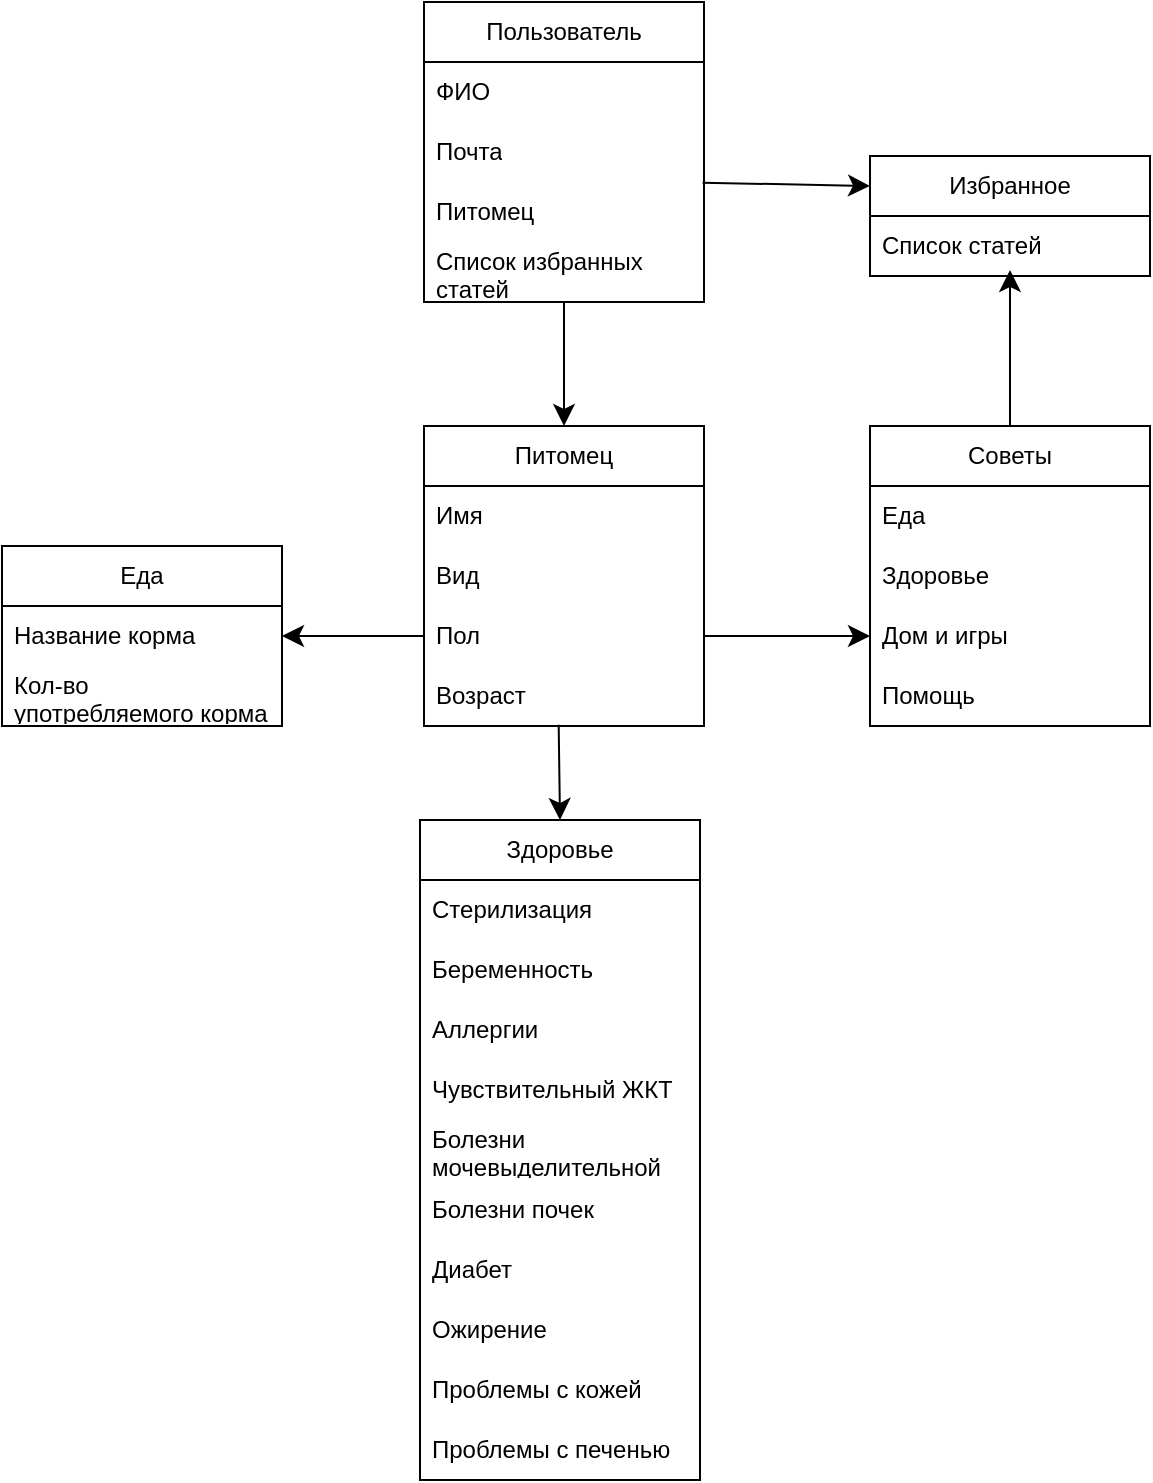 <mxfile version="24.2.8" type="device">
  <diagram name="Страница — 1" id="jXBaQu18FqlTyVCdQbNO">
    <mxGraphModel dx="2345" dy="1525" grid="0" gridSize="10" guides="1" tooltips="1" connect="1" arrows="1" fold="1" page="0" pageScale="1" pageWidth="827" pageHeight="1169" math="0" shadow="0">
      <root>
        <mxCell id="0" />
        <mxCell id="1" parent="0" />
        <mxCell id="-bMMk9VD8o9dNPGf_lMa-10" value="Избранное" style="swimlane;fontStyle=0;childLayout=stackLayout;horizontal=1;startSize=30;horizontalStack=0;resizeParent=1;resizeParentMax=0;resizeLast=0;collapsible=1;marginBottom=0;whiteSpace=wrap;html=1;" vertex="1" parent="1">
          <mxGeometry x="565" y="-136" width="140" height="60" as="geometry" />
        </mxCell>
        <mxCell id="-bMMk9VD8o9dNPGf_lMa-11" value="Список статей" style="text;strokeColor=none;fillColor=none;align=left;verticalAlign=middle;spacingLeft=4;spacingRight=4;overflow=hidden;points=[[0,0.5],[1,0.5]];portConstraint=eastwest;rotatable=0;whiteSpace=wrap;html=1;" vertex="1" parent="-bMMk9VD8o9dNPGf_lMa-10">
          <mxGeometry y="30" width="140" height="30" as="geometry" />
        </mxCell>
        <mxCell id="fWECQY3VsTWWgF4qNP5h-1" value="Питомец" style="swimlane;fontStyle=0;childLayout=stackLayout;horizontal=1;startSize=30;horizontalStack=0;resizeParent=1;resizeParentMax=0;resizeLast=0;collapsible=1;marginBottom=0;whiteSpace=wrap;html=1;" parent="1" vertex="1">
          <mxGeometry x="342" y="-1" width="140" height="150" as="geometry" />
        </mxCell>
        <mxCell id="fWECQY3VsTWWgF4qNP5h-2" value="Имя" style="text;strokeColor=none;fillColor=none;align=left;verticalAlign=middle;spacingLeft=4;spacingRight=4;overflow=hidden;points=[[0,0.5],[1,0.5]];portConstraint=eastwest;rotatable=0;whiteSpace=wrap;html=1;" parent="fWECQY3VsTWWgF4qNP5h-1" vertex="1">
          <mxGeometry y="30" width="140" height="30" as="geometry" />
        </mxCell>
        <mxCell id="fWECQY3VsTWWgF4qNP5h-3" value="Вид" style="text;strokeColor=none;fillColor=none;align=left;verticalAlign=middle;spacingLeft=4;spacingRight=4;overflow=hidden;points=[[0,0.5],[1,0.5]];portConstraint=eastwest;rotatable=0;whiteSpace=wrap;html=1;" parent="fWECQY3VsTWWgF4qNP5h-1" vertex="1">
          <mxGeometry y="60" width="140" height="30" as="geometry" />
        </mxCell>
        <mxCell id="fWECQY3VsTWWgF4qNP5h-4" value="Пол" style="text;strokeColor=none;fillColor=none;align=left;verticalAlign=middle;spacingLeft=4;spacingRight=4;overflow=hidden;points=[[0,0.5],[1,0.5]];portConstraint=eastwest;rotatable=0;whiteSpace=wrap;html=1;" parent="fWECQY3VsTWWgF4qNP5h-1" vertex="1">
          <mxGeometry y="90" width="140" height="30" as="geometry" />
        </mxCell>
        <mxCell id="fWECQY3VsTWWgF4qNP5h-5" value="Возраст" style="text;strokeColor=none;fillColor=none;align=left;verticalAlign=middle;spacingLeft=4;spacingRight=4;overflow=hidden;points=[[0,0.5],[1,0.5]];portConstraint=eastwest;rotatable=0;whiteSpace=wrap;html=1;" parent="fWECQY3VsTWWgF4qNP5h-1" vertex="1">
          <mxGeometry y="120" width="140" height="30" as="geometry" />
        </mxCell>
        <mxCell id="fWECQY3VsTWWgF4qNP5h-6" value="Здоровье" style="swimlane;fontStyle=0;childLayout=stackLayout;horizontal=1;startSize=30;horizontalStack=0;resizeParent=1;resizeParentMax=0;resizeLast=0;collapsible=1;marginBottom=0;whiteSpace=wrap;html=1;" parent="1" vertex="1">
          <mxGeometry x="340" y="196" width="140" height="330" as="geometry" />
        </mxCell>
        <mxCell id="-bMMk9VD8o9dNPGf_lMa-7" value="Стерилизация" style="text;strokeColor=none;fillColor=none;align=left;verticalAlign=middle;spacingLeft=4;spacingRight=4;overflow=hidden;points=[[0,0.5],[1,0.5]];portConstraint=eastwest;rotatable=0;whiteSpace=wrap;html=1;" vertex="1" parent="fWECQY3VsTWWgF4qNP5h-6">
          <mxGeometry y="30" width="140" height="30" as="geometry" />
        </mxCell>
        <mxCell id="-bMMk9VD8o9dNPGf_lMa-8" value="Беременность" style="text;strokeColor=none;fillColor=none;align=left;verticalAlign=middle;spacingLeft=4;spacingRight=4;overflow=hidden;points=[[0,0.5],[1,0.5]];portConstraint=eastwest;rotatable=0;whiteSpace=wrap;html=1;" vertex="1" parent="fWECQY3VsTWWgF4qNP5h-6">
          <mxGeometry y="60" width="140" height="30" as="geometry" />
        </mxCell>
        <mxCell id="-bMMk9VD8o9dNPGf_lMa-9" value="Аллергии" style="text;strokeColor=none;fillColor=none;align=left;verticalAlign=middle;spacingLeft=4;spacingRight=4;overflow=hidden;points=[[0,0.5],[1,0.5]];portConstraint=eastwest;rotatable=0;whiteSpace=wrap;html=1;" vertex="1" parent="fWECQY3VsTWWgF4qNP5h-6">
          <mxGeometry y="90" width="140" height="30" as="geometry" />
        </mxCell>
        <mxCell id="-bMMk9VD8o9dNPGf_lMa-5" value="Чувствительный ЖКТ" style="text;strokeColor=none;fillColor=none;align=left;verticalAlign=middle;spacingLeft=4;spacingRight=4;overflow=hidden;points=[[0,0.5],[1,0.5]];portConstraint=eastwest;rotatable=0;whiteSpace=wrap;html=1;" vertex="1" parent="fWECQY3VsTWWgF4qNP5h-6">
          <mxGeometry y="120" width="140" height="30" as="geometry" />
        </mxCell>
        <mxCell id="-bMMk9VD8o9dNPGf_lMa-3" value="Болезни мочевыделительной системы" style="text;strokeColor=none;fillColor=none;align=left;verticalAlign=middle;spacingLeft=4;spacingRight=4;overflow=hidden;points=[[0,0.5],[1,0.5]];portConstraint=eastwest;rotatable=0;whiteSpace=wrap;html=1;" vertex="1" parent="fWECQY3VsTWWgF4qNP5h-6">
          <mxGeometry y="150" width="140" height="30" as="geometry" />
        </mxCell>
        <mxCell id="-bMMk9VD8o9dNPGf_lMa-1" value="Болезни почек" style="text;strokeColor=none;fillColor=none;align=left;verticalAlign=middle;spacingLeft=4;spacingRight=4;overflow=hidden;points=[[0,0.5],[1,0.5]];portConstraint=eastwest;rotatable=0;whiteSpace=wrap;html=1;" vertex="1" parent="fWECQY3VsTWWgF4qNP5h-6">
          <mxGeometry y="180" width="140" height="30" as="geometry" />
        </mxCell>
        <mxCell id="-bMMk9VD8o9dNPGf_lMa-2" value="Диабет" style="text;strokeColor=none;fillColor=none;align=left;verticalAlign=middle;spacingLeft=4;spacingRight=4;overflow=hidden;points=[[0,0.5],[1,0.5]];portConstraint=eastwest;rotatable=0;whiteSpace=wrap;html=1;" vertex="1" parent="fWECQY3VsTWWgF4qNP5h-6">
          <mxGeometry y="210" width="140" height="30" as="geometry" />
        </mxCell>
        <mxCell id="-bMMk9VD8o9dNPGf_lMa-4" value="Ожирение" style="text;strokeColor=none;fillColor=none;align=left;verticalAlign=middle;spacingLeft=4;spacingRight=4;overflow=hidden;points=[[0,0.5],[1,0.5]];portConstraint=eastwest;rotatable=0;whiteSpace=wrap;html=1;" vertex="1" parent="fWECQY3VsTWWgF4qNP5h-6">
          <mxGeometry y="240" width="140" height="30" as="geometry" />
        </mxCell>
        <mxCell id="-bMMk9VD8o9dNPGf_lMa-6" value="Проблемы с кожей" style="text;strokeColor=none;fillColor=none;align=left;verticalAlign=middle;spacingLeft=4;spacingRight=4;overflow=hidden;points=[[0,0.5],[1,0.5]];portConstraint=eastwest;rotatable=0;whiteSpace=wrap;html=1;" vertex="1" parent="fWECQY3VsTWWgF4qNP5h-6">
          <mxGeometry y="270" width="140" height="30" as="geometry" />
        </mxCell>
        <mxCell id="fWECQY3VsTWWgF4qNP5h-7" value="Проблемы с печенью" style="text;strokeColor=none;fillColor=none;align=left;verticalAlign=middle;spacingLeft=4;spacingRight=4;overflow=hidden;points=[[0,0.5],[1,0.5]];portConstraint=eastwest;rotatable=0;whiteSpace=wrap;html=1;" parent="fWECQY3VsTWWgF4qNP5h-6" vertex="1">
          <mxGeometry y="300" width="140" height="30" as="geometry" />
        </mxCell>
        <mxCell id="fWECQY3VsTWWgF4qNP5h-11" value="Еда" style="swimlane;fontStyle=0;childLayout=stackLayout;horizontal=1;startSize=30;horizontalStack=0;resizeParent=1;resizeParentMax=0;resizeLast=0;collapsible=1;marginBottom=0;whiteSpace=wrap;html=1;" parent="1" vertex="1">
          <mxGeometry x="131" y="59" width="140" height="90" as="geometry" />
        </mxCell>
        <mxCell id="fWECQY3VsTWWgF4qNP5h-12" value="Название корма" style="text;strokeColor=none;fillColor=none;align=left;verticalAlign=middle;spacingLeft=4;spacingRight=4;overflow=hidden;points=[[0,0.5],[1,0.5]];portConstraint=eastwest;rotatable=0;whiteSpace=wrap;html=1;" parent="fWECQY3VsTWWgF4qNP5h-11" vertex="1">
          <mxGeometry y="30" width="140" height="30" as="geometry" />
        </mxCell>
        <mxCell id="fWECQY3VsTWWgF4qNP5h-13" value="Кол-во употребляемого корма" style="text;strokeColor=none;fillColor=none;align=left;verticalAlign=middle;spacingLeft=4;spacingRight=4;overflow=hidden;points=[[0,0.5],[1,0.5]];portConstraint=eastwest;rotatable=0;whiteSpace=wrap;html=1;" parent="fWECQY3VsTWWgF4qNP5h-11" vertex="1">
          <mxGeometry y="60" width="140" height="30" as="geometry" />
        </mxCell>
        <mxCell id="fWECQY3VsTWWgF4qNP5h-16" value="Советы" style="swimlane;fontStyle=0;childLayout=stackLayout;horizontal=1;startSize=30;horizontalStack=0;resizeParent=1;resizeParentMax=0;resizeLast=0;collapsible=1;marginBottom=0;whiteSpace=wrap;html=1;" parent="1" vertex="1">
          <mxGeometry x="565" y="-1" width="140" height="150" as="geometry" />
        </mxCell>
        <mxCell id="fWECQY3VsTWWgF4qNP5h-17" value="Еда" style="text;strokeColor=none;fillColor=none;align=left;verticalAlign=middle;spacingLeft=4;spacingRight=4;overflow=hidden;points=[[0,0.5],[1,0.5]];portConstraint=eastwest;rotatable=0;whiteSpace=wrap;html=1;" parent="fWECQY3VsTWWgF4qNP5h-16" vertex="1">
          <mxGeometry y="30" width="140" height="30" as="geometry" />
        </mxCell>
        <mxCell id="fWECQY3VsTWWgF4qNP5h-18" value="Здоровье" style="text;strokeColor=none;fillColor=none;align=left;verticalAlign=middle;spacingLeft=4;spacingRight=4;overflow=hidden;points=[[0,0.5],[1,0.5]];portConstraint=eastwest;rotatable=0;whiteSpace=wrap;html=1;" parent="fWECQY3VsTWWgF4qNP5h-16" vertex="1">
          <mxGeometry y="60" width="140" height="30" as="geometry" />
        </mxCell>
        <mxCell id="fWECQY3VsTWWgF4qNP5h-19" value="Дом и игры" style="text;strokeColor=none;fillColor=none;align=left;verticalAlign=middle;spacingLeft=4;spacingRight=4;overflow=hidden;points=[[0,0.5],[1,0.5]];portConstraint=eastwest;rotatable=0;whiteSpace=wrap;html=1;" parent="fWECQY3VsTWWgF4qNP5h-16" vertex="1">
          <mxGeometry y="90" width="140" height="30" as="geometry" />
        </mxCell>
        <mxCell id="fWECQY3VsTWWgF4qNP5h-20" value="Помощь" style="text;strokeColor=none;fillColor=none;align=left;verticalAlign=middle;spacingLeft=4;spacingRight=4;overflow=hidden;points=[[0,0.5],[1,0.5]];portConstraint=eastwest;rotatable=0;whiteSpace=wrap;html=1;" parent="fWECQY3VsTWWgF4qNP5h-16" vertex="1">
          <mxGeometry y="120" width="140" height="30" as="geometry" />
        </mxCell>
        <mxCell id="-bMMk9VD8o9dNPGf_lMa-15" value="" style="endArrow=classic;html=1;rounded=0;fontSize=12;startSize=8;endSize=8;curved=1;exitX=0.481;exitY=0.978;exitDx=0;exitDy=0;exitPerimeter=0;entryX=0.5;entryY=0;entryDx=0;entryDy=0;" edge="1" parent="1" source="fWECQY3VsTWWgF4qNP5h-5" target="fWECQY3VsTWWgF4qNP5h-6">
          <mxGeometry width="50" height="50" relative="1" as="geometry">
            <mxPoint x="530" y="351" as="sourcePoint" />
            <mxPoint x="580" y="301" as="targetPoint" />
          </mxGeometry>
        </mxCell>
        <mxCell id="-bMMk9VD8o9dNPGf_lMa-17" value="" style="endArrow=classic;html=1;rounded=0;fontSize=12;startSize=8;endSize=8;curved=1;exitX=0;exitY=0.5;exitDx=0;exitDy=0;entryX=1;entryY=0.5;entryDx=0;entryDy=0;" edge="1" parent="1" source="fWECQY3VsTWWgF4qNP5h-4" target="fWECQY3VsTWWgF4qNP5h-12">
          <mxGeometry width="50" height="50" relative="1" as="geometry">
            <mxPoint x="530" y="351" as="sourcePoint" />
            <mxPoint x="580" y="301" as="targetPoint" />
          </mxGeometry>
        </mxCell>
        <mxCell id="-bMMk9VD8o9dNPGf_lMa-18" value="" style="endArrow=classic;html=1;rounded=0;fontSize=12;startSize=8;endSize=8;curved=1;exitX=1;exitY=0.5;exitDx=0;exitDy=0;entryX=0;entryY=0.5;entryDx=0;entryDy=0;" edge="1" parent="1" source="fWECQY3VsTWWgF4qNP5h-4" target="fWECQY3VsTWWgF4qNP5h-19">
          <mxGeometry width="50" height="50" relative="1" as="geometry">
            <mxPoint x="530" y="351" as="sourcePoint" />
            <mxPoint x="580" y="301" as="targetPoint" />
          </mxGeometry>
        </mxCell>
        <mxCell id="-bMMk9VD8o9dNPGf_lMa-19" value="" style="endArrow=classic;html=1;rounded=0;fontSize=12;startSize=8;endSize=8;curved=1;exitX=0.5;exitY=0;exitDx=0;exitDy=0;" edge="1" parent="1" source="fWECQY3VsTWWgF4qNP5h-16">
          <mxGeometry width="50" height="50" relative="1" as="geometry">
            <mxPoint x="704" y="14" as="sourcePoint" />
            <mxPoint x="635" y="-79" as="targetPoint" />
          </mxGeometry>
        </mxCell>
        <mxCell id="-bMMk9VD8o9dNPGf_lMa-26" style="edgeStyle=none;curved=1;rounded=0;orthogonalLoop=1;jettySize=auto;html=1;fontSize=12;startSize=8;endSize=8;" edge="1" parent="1" source="-bMMk9VD8o9dNPGf_lMa-21" target="fWECQY3VsTWWgF4qNP5h-1">
          <mxGeometry relative="1" as="geometry" />
        </mxCell>
        <mxCell id="-bMMk9VD8o9dNPGf_lMa-21" value="Пользователь" style="swimlane;fontStyle=0;childLayout=stackLayout;horizontal=1;startSize=30;horizontalStack=0;resizeParent=1;resizeParentMax=0;resizeLast=0;collapsible=1;marginBottom=0;whiteSpace=wrap;html=1;" vertex="1" parent="1">
          <mxGeometry x="342" y="-213" width="140" height="150" as="geometry" />
        </mxCell>
        <mxCell id="-bMMk9VD8o9dNPGf_lMa-22" value="ФИО" style="text;strokeColor=none;fillColor=none;align=left;verticalAlign=middle;spacingLeft=4;spacingRight=4;overflow=hidden;points=[[0,0.5],[1,0.5]];portConstraint=eastwest;rotatable=0;whiteSpace=wrap;html=1;" vertex="1" parent="-bMMk9VD8o9dNPGf_lMa-21">
          <mxGeometry y="30" width="140" height="30" as="geometry" />
        </mxCell>
        <mxCell id="-bMMk9VD8o9dNPGf_lMa-23" value="Почта" style="text;strokeColor=none;fillColor=none;align=left;verticalAlign=middle;spacingLeft=4;spacingRight=4;overflow=hidden;points=[[0,0.5],[1,0.5]];portConstraint=eastwest;rotatable=0;whiteSpace=wrap;html=1;" vertex="1" parent="-bMMk9VD8o9dNPGf_lMa-21">
          <mxGeometry y="60" width="140" height="30" as="geometry" />
        </mxCell>
        <mxCell id="-bMMk9VD8o9dNPGf_lMa-24" value="Питомец" style="text;strokeColor=none;fillColor=none;align=left;verticalAlign=middle;spacingLeft=4;spacingRight=4;overflow=hidden;points=[[0,0.5],[1,0.5]];portConstraint=eastwest;rotatable=0;whiteSpace=wrap;html=1;" vertex="1" parent="-bMMk9VD8o9dNPGf_lMa-21">
          <mxGeometry y="90" width="140" height="30" as="geometry" />
        </mxCell>
        <mxCell id="-bMMk9VD8o9dNPGf_lMa-25" value="Список избранных статей" style="text;strokeColor=none;fillColor=none;align=left;verticalAlign=middle;spacingLeft=4;spacingRight=4;overflow=hidden;points=[[0,0.5],[1,0.5]];portConstraint=eastwest;rotatable=0;whiteSpace=wrap;html=1;" vertex="1" parent="-bMMk9VD8o9dNPGf_lMa-21">
          <mxGeometry y="120" width="140" height="30" as="geometry" />
        </mxCell>
        <mxCell id="-bMMk9VD8o9dNPGf_lMa-27" style="edgeStyle=none;curved=1;rounded=0;orthogonalLoop=1;jettySize=auto;html=1;fontSize=12;startSize=8;endSize=8;exitX=0.995;exitY=1.011;exitDx=0;exitDy=0;entryX=0;entryY=0.25;entryDx=0;entryDy=0;exitPerimeter=0;" edge="1" parent="1" source="-bMMk9VD8o9dNPGf_lMa-23" target="-bMMk9VD8o9dNPGf_lMa-10">
          <mxGeometry relative="1" as="geometry">
            <mxPoint x="571" y="-100" as="targetPoint" />
          </mxGeometry>
        </mxCell>
      </root>
    </mxGraphModel>
  </diagram>
</mxfile>
